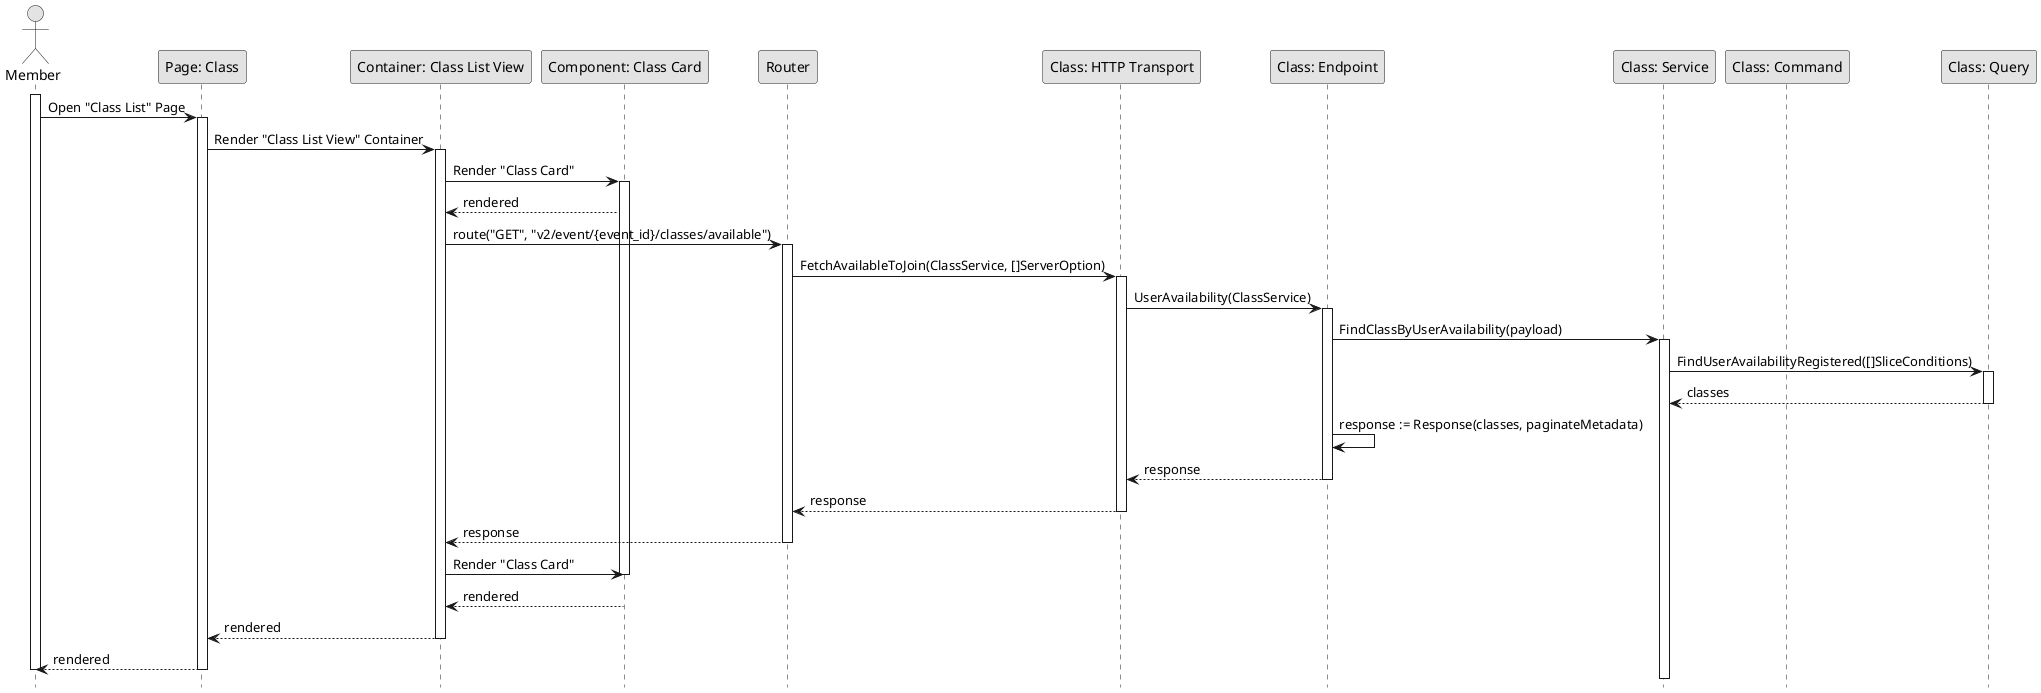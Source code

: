 @startuml GetClassAvailability

skinparam Monochrome true
skinparam Shadowing false
hide footbox

actor Member
participant "Page: Class" as ClassPage
participant "Container: Class List View" as ClassListViewContainer
participant "Component: Class Card" as ClassCard
participant "Router" as Router
participant "Class: HTTP Transport" as ClassHTTPTransport
participant "Class: Endpoint" as ClassEndpoint
participant "Class: Service" as ClassService
participant "Class: Command" as ClassCommand
participant "Class: Query" as ClassQuery

activate Member

Member->ClassPage: Open "Class List" Page
activate ClassPage
ClassPage->ClassListViewContainer: Render "Class List View" Container
activate ClassListViewContainer
ClassListViewContainer->ClassCard: Render "Class Card"
activate ClassCard
ClassCard-->ClassListViewContainer: rendered
ClassListViewContainer->Router: route("GET", "v2/event/{event_id}/classes/available")
activate Router
Router->ClassHTTPTransport: FetchAvailableToJoin(ClassService, []ServerOption)
activate ClassHTTPTransport
ClassHTTPTransport->ClassEndpoint: UserAvailability(ClassService)
activate ClassEndpoint
ClassEndpoint->ClassService: FindClassByUserAvailability(payload)

activate ClassService
ClassService->ClassQuery: FindUserAvailabilityRegistered([]SliceConditions)
activate ClassQuery
ClassQuery-->ClassService: classes
deactivate ClassQuery

ClassEndpoint->ClassEndpoint: response := Response(classes, paginateMetadata)
ClassEndpoint-->ClassHTTPTransport: response
deactivate ClassEndpoint
ClassHTTPTransport-->Router: response
deactivate ClassHTTPTransport
Router-->ClassListViewContainer: response
deactivate Router
ClassListViewContainer->ClassCard: Render "Class Card"
deactivate ClassCard
ClassCard-->ClassListViewContainer: rendered
ClassListViewContainer-->ClassPage: rendered
deactivate ClassListViewContainer
ClassPage-->Member: rendered
deactivate ClassPage

deactivate Member

@enduml
